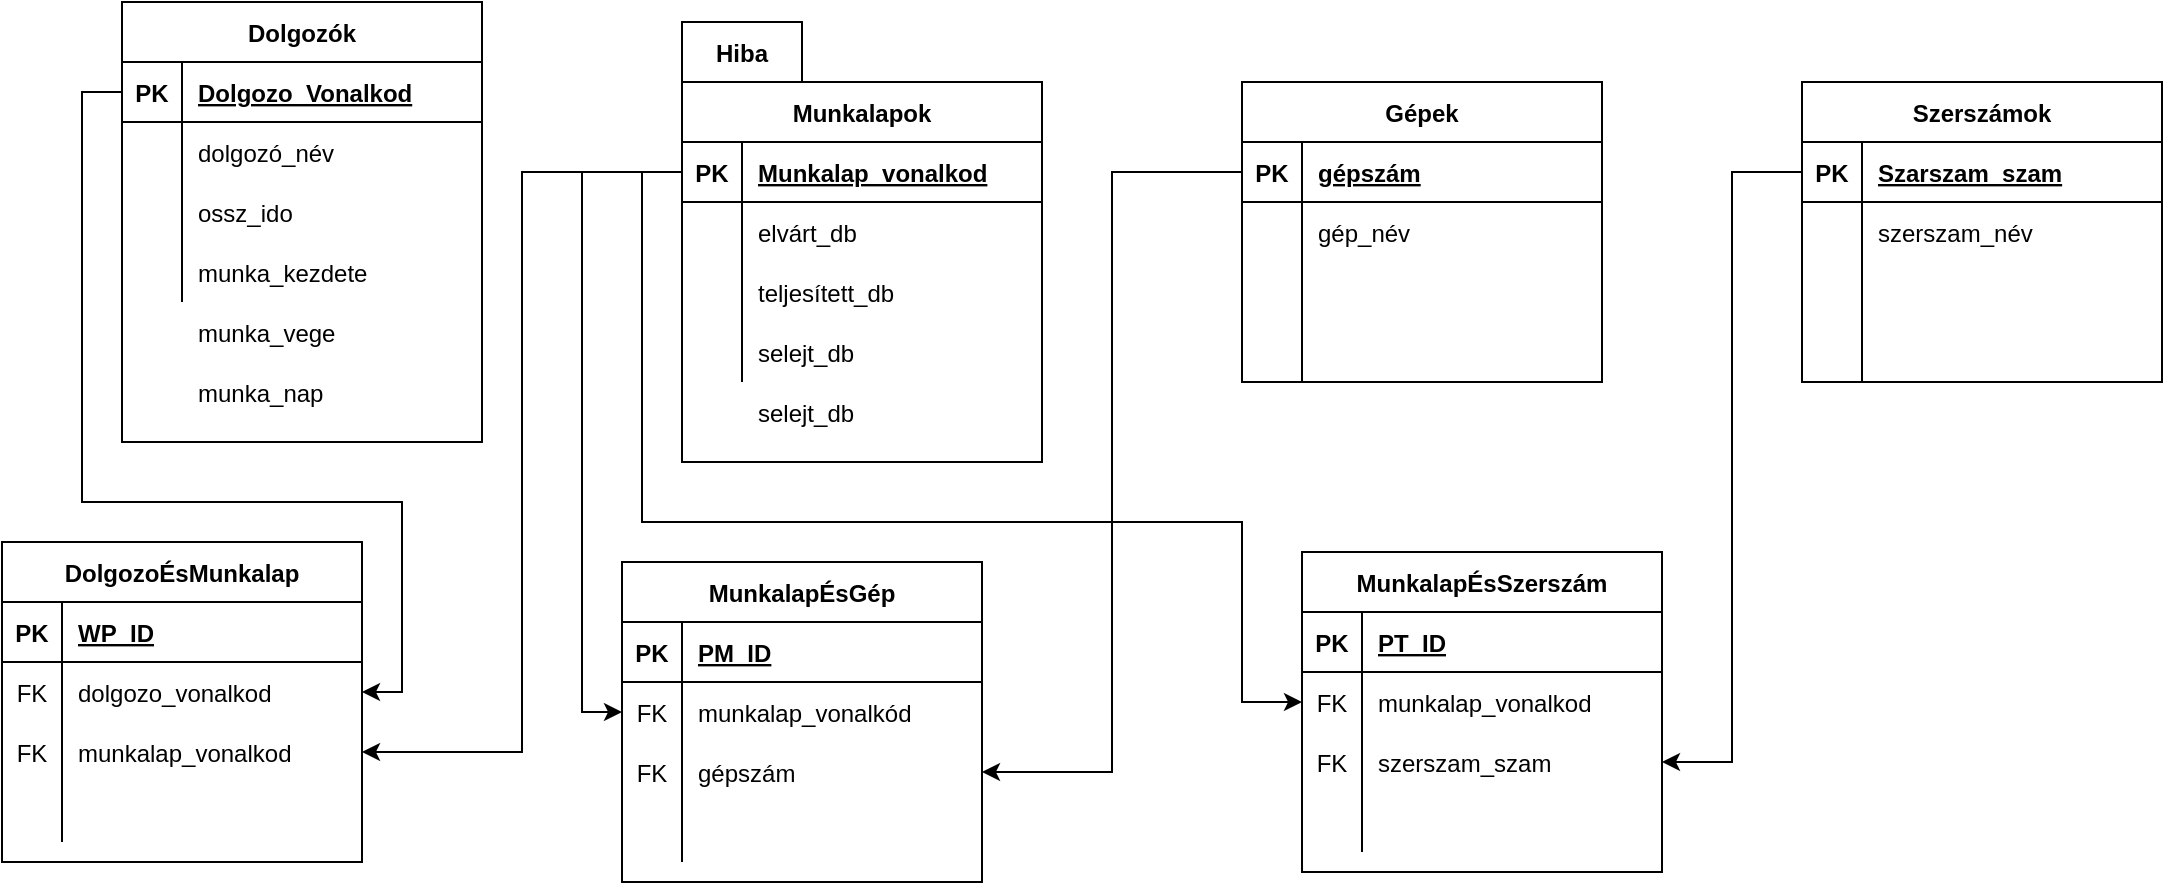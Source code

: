 <mxfile version="14.8.0" type="github">
  <diagram id="R2lEEEUBdFMjLlhIrx00" name="Page-1">
    <mxGraphModel dx="1060" dy="793" grid="1" gridSize="10" guides="1" tooltips="1" connect="1" arrows="1" fold="1" page="1" pageScale="1" pageWidth="1654" pageHeight="1169" math="0" shadow="0" extFonts="Permanent Marker^https://fonts.googleapis.com/css?family=Permanent+Marker">
      <root>
        <mxCell id="0" />
        <mxCell id="1" parent="0" />
        <mxCell id="kCzwuYUngdRFMsLV1kaC-55" value="Hiba" style="shape=table;startSize=30;container=1;collapsible=1;childLayout=tableLayout;fixedRows=1;rowLines=0;fontStyle=1;align=center;resizeLast=1;overflow=visible;noLabel=0;" vertex="1" collapsed="1" parent="1">
          <mxGeometry x="360" y="30" width="60" height="30" as="geometry">
            <mxRectangle x="360" y="30" width="180" height="160" as="alternateBounds" />
          </mxGeometry>
        </mxCell>
        <mxCell id="kCzwuYUngdRFMsLV1kaC-56" value="" style="shape=partialRectangle;collapsible=0;dropTarget=0;pointerEvents=0;fillColor=none;top=0;left=0;bottom=1;right=0;points=[[0,0.5],[1,0.5]];portConstraint=eastwest;" vertex="1" parent="kCzwuYUngdRFMsLV1kaC-55">
          <mxGeometry y="30" width="180" height="30" as="geometry" />
        </mxCell>
        <mxCell id="kCzwuYUngdRFMsLV1kaC-57" value="PK" style="shape=partialRectangle;connectable=0;fillColor=none;top=0;left=0;bottom=0;right=0;fontStyle=1;overflow=hidden;" vertex="1" parent="kCzwuYUngdRFMsLV1kaC-56">
          <mxGeometry width="30" height="30" as="geometry" />
        </mxCell>
        <mxCell id="kCzwuYUngdRFMsLV1kaC-58" value="ID" style="shape=partialRectangle;connectable=0;fillColor=none;top=0;left=0;bottom=0;right=0;align=left;spacingLeft=6;fontStyle=5;overflow=hidden;" vertex="1" parent="kCzwuYUngdRFMsLV1kaC-56">
          <mxGeometry x="30" width="150" height="30" as="geometry" />
        </mxCell>
        <mxCell id="kCzwuYUngdRFMsLV1kaC-59" value="" style="shape=partialRectangle;collapsible=0;dropTarget=0;pointerEvents=0;fillColor=none;top=0;left=0;bottom=0;right=0;points=[[0,0.5],[1,0.5]];portConstraint=eastwest;" vertex="1" parent="kCzwuYUngdRFMsLV1kaC-55">
          <mxGeometry y="60" width="180" height="30" as="geometry" />
        </mxCell>
        <mxCell id="kCzwuYUngdRFMsLV1kaC-60" value="" style="shape=partialRectangle;connectable=0;fillColor=none;top=0;left=0;bottom=0;right=0;editable=1;overflow=hidden;" vertex="1" parent="kCzwuYUngdRFMsLV1kaC-59">
          <mxGeometry width="30" height="30" as="geometry" />
        </mxCell>
        <mxCell id="kCzwuYUngdRFMsLV1kaC-61" value="Megnevezés" style="shape=partialRectangle;connectable=0;fillColor=none;top=0;left=0;bottom=0;right=0;align=left;spacingLeft=6;overflow=hidden;" vertex="1" parent="kCzwuYUngdRFMsLV1kaC-59">
          <mxGeometry x="30" width="150" height="30" as="geometry" />
        </mxCell>
        <mxCell id="kCzwuYUngdRFMsLV1kaC-62" value="" style="shape=partialRectangle;collapsible=0;dropTarget=0;pointerEvents=0;fillColor=none;top=0;left=0;bottom=0;right=0;points=[[0,0.5],[1,0.5]];portConstraint=eastwest;" vertex="1" parent="kCzwuYUngdRFMsLV1kaC-55">
          <mxGeometry y="90" width="180" height="30" as="geometry" />
        </mxCell>
        <mxCell id="kCzwuYUngdRFMsLV1kaC-63" value="" style="shape=partialRectangle;connectable=0;fillColor=none;top=0;left=0;bottom=0;right=0;editable=1;overflow=hidden;" vertex="1" parent="kCzwuYUngdRFMsLV1kaC-62">
          <mxGeometry width="30" height="30" as="geometry" />
        </mxCell>
        <mxCell id="kCzwuYUngdRFMsLV1kaC-64" value="" style="shape=partialRectangle;connectable=0;fillColor=none;top=0;left=0;bottom=0;right=0;align=left;spacingLeft=6;overflow=hidden;" vertex="1" parent="kCzwuYUngdRFMsLV1kaC-62">
          <mxGeometry x="30" width="150" height="30" as="geometry" />
        </mxCell>
        <mxCell id="kCzwuYUngdRFMsLV1kaC-65" value="" style="shape=partialRectangle;collapsible=0;dropTarget=0;pointerEvents=0;fillColor=none;top=0;left=0;bottom=0;right=0;points=[[0,0.5],[1,0.5]];portConstraint=eastwest;" vertex="1" parent="kCzwuYUngdRFMsLV1kaC-55">
          <mxGeometry y="120" width="180" height="30" as="geometry" />
        </mxCell>
        <mxCell id="kCzwuYUngdRFMsLV1kaC-66" value="" style="shape=partialRectangle;connectable=0;fillColor=none;top=0;left=0;bottom=0;right=0;editable=1;overflow=hidden;" vertex="1" parent="kCzwuYUngdRFMsLV1kaC-65">
          <mxGeometry width="30" height="30" as="geometry" />
        </mxCell>
        <mxCell id="kCzwuYUngdRFMsLV1kaC-67" value="" style="shape=partialRectangle;connectable=0;fillColor=none;top=0;left=0;bottom=0;right=0;align=left;spacingLeft=6;overflow=hidden;" vertex="1" parent="kCzwuYUngdRFMsLV1kaC-65">
          <mxGeometry x="30" width="150" height="30" as="geometry" />
        </mxCell>
        <mxCell id="kCzwuYUngdRFMsLV1kaC-1" value="Dolgozók" style="shape=table;startSize=30;container=1;collapsible=1;childLayout=tableLayout;fixedRows=1;rowLines=0;fontStyle=1;align=center;resizeLast=1;" vertex="1" parent="1">
          <mxGeometry x="80" y="20" width="180" height="220" as="geometry" />
        </mxCell>
        <mxCell id="kCzwuYUngdRFMsLV1kaC-2" value="" style="shape=partialRectangle;collapsible=0;dropTarget=0;pointerEvents=0;fillColor=none;top=0;left=0;bottom=1;right=0;points=[[0,0.5],[1,0.5]];portConstraint=eastwest;" vertex="1" parent="kCzwuYUngdRFMsLV1kaC-1">
          <mxGeometry y="30" width="180" height="30" as="geometry" />
        </mxCell>
        <mxCell id="kCzwuYUngdRFMsLV1kaC-3" value="PK" style="shape=partialRectangle;connectable=0;fillColor=none;top=0;left=0;bottom=0;right=0;fontStyle=1;overflow=hidden;" vertex="1" parent="kCzwuYUngdRFMsLV1kaC-2">
          <mxGeometry width="30" height="30" as="geometry" />
        </mxCell>
        <mxCell id="kCzwuYUngdRFMsLV1kaC-4" value="Dolgozo_Vonalkod" style="shape=partialRectangle;connectable=0;fillColor=none;top=0;left=0;bottom=0;right=0;align=left;spacingLeft=6;fontStyle=5;overflow=hidden;" vertex="1" parent="kCzwuYUngdRFMsLV1kaC-2">
          <mxGeometry x="30" width="150" height="30" as="geometry" />
        </mxCell>
        <mxCell id="kCzwuYUngdRFMsLV1kaC-5" value="" style="shape=partialRectangle;collapsible=0;dropTarget=0;pointerEvents=0;fillColor=none;top=0;left=0;bottom=0;right=0;points=[[0,0.5],[1,0.5]];portConstraint=eastwest;" vertex="1" parent="kCzwuYUngdRFMsLV1kaC-1">
          <mxGeometry y="60" width="180" height="30" as="geometry" />
        </mxCell>
        <mxCell id="kCzwuYUngdRFMsLV1kaC-6" value="" style="shape=partialRectangle;connectable=0;fillColor=none;top=0;left=0;bottom=0;right=0;editable=1;overflow=hidden;" vertex="1" parent="kCzwuYUngdRFMsLV1kaC-5">
          <mxGeometry width="30" height="30" as="geometry" />
        </mxCell>
        <mxCell id="kCzwuYUngdRFMsLV1kaC-7" value="dolgozó_név" style="shape=partialRectangle;connectable=0;fillColor=none;top=0;left=0;bottom=0;right=0;align=left;spacingLeft=6;overflow=hidden;" vertex="1" parent="kCzwuYUngdRFMsLV1kaC-5">
          <mxGeometry x="30" width="150" height="30" as="geometry" />
        </mxCell>
        <mxCell id="kCzwuYUngdRFMsLV1kaC-8" value="" style="shape=partialRectangle;collapsible=0;dropTarget=0;pointerEvents=0;fillColor=none;top=0;left=0;bottom=0;right=0;points=[[0,0.5],[1,0.5]];portConstraint=eastwest;" vertex="1" parent="kCzwuYUngdRFMsLV1kaC-1">
          <mxGeometry y="90" width="180" height="30" as="geometry" />
        </mxCell>
        <mxCell id="kCzwuYUngdRFMsLV1kaC-9" value="" style="shape=partialRectangle;connectable=0;fillColor=none;top=0;left=0;bottom=0;right=0;editable=1;overflow=hidden;" vertex="1" parent="kCzwuYUngdRFMsLV1kaC-8">
          <mxGeometry width="30" height="30" as="geometry" />
        </mxCell>
        <mxCell id="kCzwuYUngdRFMsLV1kaC-10" value="ossz_ido" style="shape=partialRectangle;connectable=0;fillColor=none;top=0;left=0;bottom=0;right=0;align=left;spacingLeft=6;overflow=hidden;" vertex="1" parent="kCzwuYUngdRFMsLV1kaC-8">
          <mxGeometry x="30" width="150" height="30" as="geometry" />
        </mxCell>
        <mxCell id="kCzwuYUngdRFMsLV1kaC-11" value="" style="shape=partialRectangle;collapsible=0;dropTarget=0;pointerEvents=0;fillColor=none;top=0;left=0;bottom=0;right=0;points=[[0,0.5],[1,0.5]];portConstraint=eastwest;" vertex="1" parent="kCzwuYUngdRFMsLV1kaC-1">
          <mxGeometry y="120" width="180" height="30" as="geometry" />
        </mxCell>
        <mxCell id="kCzwuYUngdRFMsLV1kaC-12" value="" style="shape=partialRectangle;connectable=0;fillColor=none;top=0;left=0;bottom=0;right=0;editable=1;overflow=hidden;" vertex="1" parent="kCzwuYUngdRFMsLV1kaC-11">
          <mxGeometry width="30" height="30" as="geometry" />
        </mxCell>
        <mxCell id="kCzwuYUngdRFMsLV1kaC-13" value="munka_kezdete" style="shape=partialRectangle;connectable=0;fillColor=none;top=0;left=0;bottom=0;right=0;align=left;spacingLeft=6;overflow=hidden;" vertex="1" parent="kCzwuYUngdRFMsLV1kaC-11">
          <mxGeometry x="30" width="150" height="30" as="geometry" />
        </mxCell>
        <mxCell id="kCzwuYUngdRFMsLV1kaC-14" value="Munkalapok" style="shape=table;startSize=30;container=1;collapsible=1;childLayout=tableLayout;fixedRows=1;rowLines=0;fontStyle=1;align=center;resizeLast=1;" vertex="1" parent="1">
          <mxGeometry x="360" y="60" width="180" height="190" as="geometry" />
        </mxCell>
        <mxCell id="kCzwuYUngdRFMsLV1kaC-15" value="" style="shape=partialRectangle;collapsible=0;dropTarget=0;pointerEvents=0;fillColor=none;top=0;left=0;bottom=1;right=0;points=[[0,0.5],[1,0.5]];portConstraint=eastwest;" vertex="1" parent="kCzwuYUngdRFMsLV1kaC-14">
          <mxGeometry y="30" width="180" height="30" as="geometry" />
        </mxCell>
        <mxCell id="kCzwuYUngdRFMsLV1kaC-16" value="PK" style="shape=partialRectangle;connectable=0;fillColor=none;top=0;left=0;bottom=0;right=0;fontStyle=1;overflow=hidden;" vertex="1" parent="kCzwuYUngdRFMsLV1kaC-15">
          <mxGeometry width="30" height="30" as="geometry" />
        </mxCell>
        <mxCell id="kCzwuYUngdRFMsLV1kaC-17" value="Munkalap_vonalkod" style="shape=partialRectangle;connectable=0;fillColor=none;top=0;left=0;bottom=0;right=0;align=left;spacingLeft=6;fontStyle=5;overflow=hidden;" vertex="1" parent="kCzwuYUngdRFMsLV1kaC-15">
          <mxGeometry x="30" width="150" height="30" as="geometry" />
        </mxCell>
        <mxCell id="kCzwuYUngdRFMsLV1kaC-18" value="" style="shape=partialRectangle;collapsible=0;dropTarget=0;pointerEvents=0;fillColor=none;top=0;left=0;bottom=0;right=0;points=[[0,0.5],[1,0.5]];portConstraint=eastwest;" vertex="1" parent="kCzwuYUngdRFMsLV1kaC-14">
          <mxGeometry y="60" width="180" height="30" as="geometry" />
        </mxCell>
        <mxCell id="kCzwuYUngdRFMsLV1kaC-19" value="" style="shape=partialRectangle;connectable=0;fillColor=none;top=0;left=0;bottom=0;right=0;editable=1;overflow=hidden;" vertex="1" parent="kCzwuYUngdRFMsLV1kaC-18">
          <mxGeometry width="30" height="30" as="geometry" />
        </mxCell>
        <mxCell id="kCzwuYUngdRFMsLV1kaC-20" value="elvárt_db" style="shape=partialRectangle;connectable=0;fillColor=none;top=0;left=0;bottom=0;right=0;align=left;spacingLeft=6;overflow=hidden;" vertex="1" parent="kCzwuYUngdRFMsLV1kaC-18">
          <mxGeometry x="30" width="150" height="30" as="geometry" />
        </mxCell>
        <mxCell id="kCzwuYUngdRFMsLV1kaC-21" value="" style="shape=partialRectangle;collapsible=0;dropTarget=0;pointerEvents=0;fillColor=none;top=0;left=0;bottom=0;right=0;points=[[0,0.5],[1,0.5]];portConstraint=eastwest;" vertex="1" parent="kCzwuYUngdRFMsLV1kaC-14">
          <mxGeometry y="90" width="180" height="30" as="geometry" />
        </mxCell>
        <mxCell id="kCzwuYUngdRFMsLV1kaC-22" value="" style="shape=partialRectangle;connectable=0;fillColor=none;top=0;left=0;bottom=0;right=0;editable=1;overflow=hidden;" vertex="1" parent="kCzwuYUngdRFMsLV1kaC-21">
          <mxGeometry width="30" height="30" as="geometry" />
        </mxCell>
        <mxCell id="kCzwuYUngdRFMsLV1kaC-23" value="teljesített_db" style="shape=partialRectangle;connectable=0;fillColor=none;top=0;left=0;bottom=0;right=0;align=left;spacingLeft=6;overflow=hidden;" vertex="1" parent="kCzwuYUngdRFMsLV1kaC-21">
          <mxGeometry x="30" width="150" height="30" as="geometry" />
        </mxCell>
        <mxCell id="kCzwuYUngdRFMsLV1kaC-24" value="" style="shape=partialRectangle;collapsible=0;dropTarget=0;pointerEvents=0;fillColor=none;top=0;left=0;bottom=0;right=0;points=[[0,0.5],[1,0.5]];portConstraint=eastwest;" vertex="1" parent="kCzwuYUngdRFMsLV1kaC-14">
          <mxGeometry y="120" width="180" height="30" as="geometry" />
        </mxCell>
        <mxCell id="kCzwuYUngdRFMsLV1kaC-25" value="" style="shape=partialRectangle;connectable=0;fillColor=none;top=0;left=0;bottom=0;right=0;editable=1;overflow=hidden;" vertex="1" parent="kCzwuYUngdRFMsLV1kaC-24">
          <mxGeometry width="30" height="30" as="geometry" />
        </mxCell>
        <mxCell id="kCzwuYUngdRFMsLV1kaC-26" value="selejt_db" style="shape=partialRectangle;connectable=0;fillColor=none;top=0;left=0;bottom=0;right=0;align=left;spacingLeft=6;overflow=hidden;" vertex="1" parent="kCzwuYUngdRFMsLV1kaC-24">
          <mxGeometry x="30" width="150" height="30" as="geometry" />
        </mxCell>
        <mxCell id="kCzwuYUngdRFMsLV1kaC-27" value="Szerszámok" style="shape=table;startSize=30;container=1;collapsible=1;childLayout=tableLayout;fixedRows=1;rowLines=0;fontStyle=1;align=center;resizeLast=1;" vertex="1" parent="1">
          <mxGeometry x="920" y="60" width="180" height="150" as="geometry" />
        </mxCell>
        <mxCell id="kCzwuYUngdRFMsLV1kaC-28" value="" style="shape=partialRectangle;collapsible=0;dropTarget=0;pointerEvents=0;fillColor=none;top=0;left=0;bottom=1;right=0;points=[[0,0.5],[1,0.5]];portConstraint=eastwest;" vertex="1" parent="kCzwuYUngdRFMsLV1kaC-27">
          <mxGeometry y="30" width="180" height="30" as="geometry" />
        </mxCell>
        <mxCell id="kCzwuYUngdRFMsLV1kaC-29" value="PK" style="shape=partialRectangle;connectable=0;fillColor=none;top=0;left=0;bottom=0;right=0;fontStyle=1;overflow=hidden;" vertex="1" parent="kCzwuYUngdRFMsLV1kaC-28">
          <mxGeometry width="30" height="30" as="geometry" />
        </mxCell>
        <mxCell id="kCzwuYUngdRFMsLV1kaC-30" value="Szarszam_szam" style="shape=partialRectangle;connectable=0;fillColor=none;top=0;left=0;bottom=0;right=0;align=left;spacingLeft=6;fontStyle=5;overflow=hidden;" vertex="1" parent="kCzwuYUngdRFMsLV1kaC-28">
          <mxGeometry x="30" width="150" height="30" as="geometry" />
        </mxCell>
        <mxCell id="kCzwuYUngdRFMsLV1kaC-31" value="" style="shape=partialRectangle;collapsible=0;dropTarget=0;pointerEvents=0;fillColor=none;top=0;left=0;bottom=0;right=0;points=[[0,0.5],[1,0.5]];portConstraint=eastwest;" vertex="1" parent="kCzwuYUngdRFMsLV1kaC-27">
          <mxGeometry y="60" width="180" height="30" as="geometry" />
        </mxCell>
        <mxCell id="kCzwuYUngdRFMsLV1kaC-32" value="" style="shape=partialRectangle;connectable=0;fillColor=none;top=0;left=0;bottom=0;right=0;editable=1;overflow=hidden;" vertex="1" parent="kCzwuYUngdRFMsLV1kaC-31">
          <mxGeometry width="30" height="30" as="geometry" />
        </mxCell>
        <mxCell id="kCzwuYUngdRFMsLV1kaC-33" value="szerszam_név" style="shape=partialRectangle;connectable=0;fillColor=none;top=0;left=0;bottom=0;right=0;align=left;spacingLeft=6;overflow=hidden;" vertex="1" parent="kCzwuYUngdRFMsLV1kaC-31">
          <mxGeometry x="30" width="150" height="30" as="geometry" />
        </mxCell>
        <mxCell id="kCzwuYUngdRFMsLV1kaC-34" value="" style="shape=partialRectangle;collapsible=0;dropTarget=0;pointerEvents=0;fillColor=none;top=0;left=0;bottom=0;right=0;points=[[0,0.5],[1,0.5]];portConstraint=eastwest;" vertex="1" parent="kCzwuYUngdRFMsLV1kaC-27">
          <mxGeometry y="90" width="180" height="30" as="geometry" />
        </mxCell>
        <mxCell id="kCzwuYUngdRFMsLV1kaC-35" value="" style="shape=partialRectangle;connectable=0;fillColor=none;top=0;left=0;bottom=0;right=0;editable=1;overflow=hidden;" vertex="1" parent="kCzwuYUngdRFMsLV1kaC-34">
          <mxGeometry width="30" height="30" as="geometry" />
        </mxCell>
        <mxCell id="kCzwuYUngdRFMsLV1kaC-36" value="" style="shape=partialRectangle;connectable=0;fillColor=none;top=0;left=0;bottom=0;right=0;align=left;spacingLeft=6;overflow=hidden;" vertex="1" parent="kCzwuYUngdRFMsLV1kaC-34">
          <mxGeometry x="30" width="150" height="30" as="geometry" />
        </mxCell>
        <mxCell id="kCzwuYUngdRFMsLV1kaC-37" value="" style="shape=partialRectangle;collapsible=0;dropTarget=0;pointerEvents=0;fillColor=none;top=0;left=0;bottom=0;right=0;points=[[0,0.5],[1,0.5]];portConstraint=eastwest;" vertex="1" parent="kCzwuYUngdRFMsLV1kaC-27">
          <mxGeometry y="120" width="180" height="30" as="geometry" />
        </mxCell>
        <mxCell id="kCzwuYUngdRFMsLV1kaC-38" value="" style="shape=partialRectangle;connectable=0;fillColor=none;top=0;left=0;bottom=0;right=0;editable=1;overflow=hidden;" vertex="1" parent="kCzwuYUngdRFMsLV1kaC-37">
          <mxGeometry width="30" height="30" as="geometry" />
        </mxCell>
        <mxCell id="kCzwuYUngdRFMsLV1kaC-39" value="" style="shape=partialRectangle;connectable=0;fillColor=none;top=0;left=0;bottom=0;right=0;align=left;spacingLeft=6;overflow=hidden;" vertex="1" parent="kCzwuYUngdRFMsLV1kaC-37">
          <mxGeometry x="30" width="150" height="30" as="geometry" />
        </mxCell>
        <mxCell id="kCzwuYUngdRFMsLV1kaC-40" value="selejt_db" style="shape=partialRectangle;connectable=0;fillColor=none;top=0;left=0;bottom=0;right=0;align=left;spacingLeft=6;overflow=hidden;" vertex="1" parent="1">
          <mxGeometry x="390" y="210" width="150" height="30" as="geometry" />
        </mxCell>
        <mxCell id="kCzwuYUngdRFMsLV1kaC-41" value="" style="shape=partialRectangle;connectable=0;fillColor=none;top=0;left=0;bottom=0;right=0;editable=1;overflow=hidden;" vertex="1" parent="1">
          <mxGeometry x="360" y="210" width="30" height="30" as="geometry" />
        </mxCell>
        <mxCell id="kCzwuYUngdRFMsLV1kaC-42" value="Gépek" style="shape=table;startSize=30;container=1;collapsible=1;childLayout=tableLayout;fixedRows=1;rowLines=0;fontStyle=1;align=center;resizeLast=1;" vertex="1" parent="1">
          <mxGeometry x="640" y="60" width="180" height="150" as="geometry" />
        </mxCell>
        <mxCell id="kCzwuYUngdRFMsLV1kaC-43" value="" style="shape=partialRectangle;collapsible=0;dropTarget=0;pointerEvents=0;fillColor=none;top=0;left=0;bottom=1;right=0;points=[[0,0.5],[1,0.5]];portConstraint=eastwest;" vertex="1" parent="kCzwuYUngdRFMsLV1kaC-42">
          <mxGeometry y="30" width="180" height="30" as="geometry" />
        </mxCell>
        <mxCell id="kCzwuYUngdRFMsLV1kaC-44" value="PK" style="shape=partialRectangle;connectable=0;fillColor=none;top=0;left=0;bottom=0;right=0;fontStyle=1;overflow=hidden;" vertex="1" parent="kCzwuYUngdRFMsLV1kaC-43">
          <mxGeometry width="30" height="30" as="geometry" />
        </mxCell>
        <mxCell id="kCzwuYUngdRFMsLV1kaC-45" value="gépszám" style="shape=partialRectangle;connectable=0;fillColor=none;top=0;left=0;bottom=0;right=0;align=left;spacingLeft=6;fontStyle=5;overflow=hidden;" vertex="1" parent="kCzwuYUngdRFMsLV1kaC-43">
          <mxGeometry x="30" width="150" height="30" as="geometry" />
        </mxCell>
        <mxCell id="kCzwuYUngdRFMsLV1kaC-46" value="" style="shape=partialRectangle;collapsible=0;dropTarget=0;pointerEvents=0;fillColor=none;top=0;left=0;bottom=0;right=0;points=[[0,0.5],[1,0.5]];portConstraint=eastwest;" vertex="1" parent="kCzwuYUngdRFMsLV1kaC-42">
          <mxGeometry y="60" width="180" height="30" as="geometry" />
        </mxCell>
        <mxCell id="kCzwuYUngdRFMsLV1kaC-47" value="" style="shape=partialRectangle;connectable=0;fillColor=none;top=0;left=0;bottom=0;right=0;editable=1;overflow=hidden;" vertex="1" parent="kCzwuYUngdRFMsLV1kaC-46">
          <mxGeometry width="30" height="30" as="geometry" />
        </mxCell>
        <mxCell id="kCzwuYUngdRFMsLV1kaC-48" value="gép_név" style="shape=partialRectangle;connectable=0;fillColor=none;top=0;left=0;bottom=0;right=0;align=left;spacingLeft=6;overflow=hidden;" vertex="1" parent="kCzwuYUngdRFMsLV1kaC-46">
          <mxGeometry x="30" width="150" height="30" as="geometry" />
        </mxCell>
        <mxCell id="kCzwuYUngdRFMsLV1kaC-49" value="" style="shape=partialRectangle;collapsible=0;dropTarget=0;pointerEvents=0;fillColor=none;top=0;left=0;bottom=0;right=0;points=[[0,0.5],[1,0.5]];portConstraint=eastwest;" vertex="1" parent="kCzwuYUngdRFMsLV1kaC-42">
          <mxGeometry y="90" width="180" height="30" as="geometry" />
        </mxCell>
        <mxCell id="kCzwuYUngdRFMsLV1kaC-50" value="" style="shape=partialRectangle;connectable=0;fillColor=none;top=0;left=0;bottom=0;right=0;editable=1;overflow=hidden;" vertex="1" parent="kCzwuYUngdRFMsLV1kaC-49">
          <mxGeometry width="30" height="30" as="geometry" />
        </mxCell>
        <mxCell id="kCzwuYUngdRFMsLV1kaC-51" value="" style="shape=partialRectangle;connectable=0;fillColor=none;top=0;left=0;bottom=0;right=0;align=left;spacingLeft=6;overflow=hidden;" vertex="1" parent="kCzwuYUngdRFMsLV1kaC-49">
          <mxGeometry x="30" width="150" height="30" as="geometry" />
        </mxCell>
        <mxCell id="kCzwuYUngdRFMsLV1kaC-52" value="" style="shape=partialRectangle;collapsible=0;dropTarget=0;pointerEvents=0;fillColor=none;top=0;left=0;bottom=0;right=0;points=[[0,0.5],[1,0.5]];portConstraint=eastwest;" vertex="1" parent="kCzwuYUngdRFMsLV1kaC-42">
          <mxGeometry y="120" width="180" height="30" as="geometry" />
        </mxCell>
        <mxCell id="kCzwuYUngdRFMsLV1kaC-53" value="" style="shape=partialRectangle;connectable=0;fillColor=none;top=0;left=0;bottom=0;right=0;editable=1;overflow=hidden;" vertex="1" parent="kCzwuYUngdRFMsLV1kaC-52">
          <mxGeometry width="30" height="30" as="geometry" />
        </mxCell>
        <mxCell id="kCzwuYUngdRFMsLV1kaC-54" value="" style="shape=partialRectangle;connectable=0;fillColor=none;top=0;left=0;bottom=0;right=0;align=left;spacingLeft=6;overflow=hidden;" vertex="1" parent="kCzwuYUngdRFMsLV1kaC-52">
          <mxGeometry x="30" width="150" height="30" as="geometry" />
        </mxCell>
        <mxCell id="kCzwuYUngdRFMsLV1kaC-68" value="DolgozoÉsMunkalap" style="shape=table;startSize=30;container=1;collapsible=1;childLayout=tableLayout;fixedRows=1;rowLines=0;fontStyle=1;align=center;resizeLast=1;" vertex="1" parent="1">
          <mxGeometry x="20" y="290" width="180" height="160" as="geometry" />
        </mxCell>
        <mxCell id="kCzwuYUngdRFMsLV1kaC-69" value="" style="shape=partialRectangle;collapsible=0;dropTarget=0;pointerEvents=0;fillColor=none;top=0;left=0;bottom=1;right=0;points=[[0,0.5],[1,0.5]];portConstraint=eastwest;" vertex="1" parent="kCzwuYUngdRFMsLV1kaC-68">
          <mxGeometry y="30" width="180" height="30" as="geometry" />
        </mxCell>
        <mxCell id="kCzwuYUngdRFMsLV1kaC-70" value="PK" style="shape=partialRectangle;connectable=0;fillColor=none;top=0;left=0;bottom=0;right=0;fontStyle=1;overflow=hidden;" vertex="1" parent="kCzwuYUngdRFMsLV1kaC-69">
          <mxGeometry width="30" height="30" as="geometry" />
        </mxCell>
        <mxCell id="kCzwuYUngdRFMsLV1kaC-71" value="WP_ID" style="shape=partialRectangle;connectable=0;fillColor=none;top=0;left=0;bottom=0;right=0;align=left;spacingLeft=6;fontStyle=5;overflow=hidden;" vertex="1" parent="kCzwuYUngdRFMsLV1kaC-69">
          <mxGeometry x="30" width="150" height="30" as="geometry" />
        </mxCell>
        <mxCell id="kCzwuYUngdRFMsLV1kaC-72" value="" style="shape=partialRectangle;collapsible=0;dropTarget=0;pointerEvents=0;fillColor=none;top=0;left=0;bottom=0;right=0;points=[[0,0.5],[1,0.5]];portConstraint=eastwest;" vertex="1" parent="kCzwuYUngdRFMsLV1kaC-68">
          <mxGeometry y="60" width="180" height="30" as="geometry" />
        </mxCell>
        <mxCell id="kCzwuYUngdRFMsLV1kaC-73" value="FK" style="shape=partialRectangle;connectable=0;fillColor=none;top=0;left=0;bottom=0;right=0;editable=1;overflow=hidden;" vertex="1" parent="kCzwuYUngdRFMsLV1kaC-72">
          <mxGeometry width="30" height="30" as="geometry" />
        </mxCell>
        <mxCell id="kCzwuYUngdRFMsLV1kaC-74" value="dolgozo_vonalkod" style="shape=partialRectangle;connectable=0;fillColor=none;top=0;left=0;bottom=0;right=0;align=left;spacingLeft=6;overflow=hidden;" vertex="1" parent="kCzwuYUngdRFMsLV1kaC-72">
          <mxGeometry x="30" width="150" height="30" as="geometry" />
        </mxCell>
        <mxCell id="kCzwuYUngdRFMsLV1kaC-75" value="" style="shape=partialRectangle;collapsible=0;dropTarget=0;pointerEvents=0;fillColor=none;top=0;left=0;bottom=0;right=0;points=[[0,0.5],[1,0.5]];portConstraint=eastwest;" vertex="1" parent="kCzwuYUngdRFMsLV1kaC-68">
          <mxGeometry y="90" width="180" height="30" as="geometry" />
        </mxCell>
        <mxCell id="kCzwuYUngdRFMsLV1kaC-76" value="FK" style="shape=partialRectangle;connectable=0;fillColor=none;top=0;left=0;bottom=0;right=0;editable=1;overflow=hidden;" vertex="1" parent="kCzwuYUngdRFMsLV1kaC-75">
          <mxGeometry width="30" height="30" as="geometry" />
        </mxCell>
        <mxCell id="kCzwuYUngdRFMsLV1kaC-77" value="munkalap_vonalkod" style="shape=partialRectangle;connectable=0;fillColor=none;top=0;left=0;bottom=0;right=0;align=left;spacingLeft=6;overflow=hidden;" vertex="1" parent="kCzwuYUngdRFMsLV1kaC-75">
          <mxGeometry x="30" width="150" height="30" as="geometry" />
        </mxCell>
        <mxCell id="kCzwuYUngdRFMsLV1kaC-78" value="" style="shape=partialRectangle;collapsible=0;dropTarget=0;pointerEvents=0;fillColor=none;top=0;left=0;bottom=0;right=0;points=[[0,0.5],[1,0.5]];portConstraint=eastwest;" vertex="1" parent="kCzwuYUngdRFMsLV1kaC-68">
          <mxGeometry y="120" width="180" height="30" as="geometry" />
        </mxCell>
        <mxCell id="kCzwuYUngdRFMsLV1kaC-79" value="" style="shape=partialRectangle;connectable=0;fillColor=none;top=0;left=0;bottom=0;right=0;editable=1;overflow=hidden;" vertex="1" parent="kCzwuYUngdRFMsLV1kaC-78">
          <mxGeometry width="30" height="30" as="geometry" />
        </mxCell>
        <mxCell id="kCzwuYUngdRFMsLV1kaC-80" value="" style="shape=partialRectangle;connectable=0;fillColor=none;top=0;left=0;bottom=0;right=0;align=left;spacingLeft=6;overflow=hidden;" vertex="1" parent="kCzwuYUngdRFMsLV1kaC-78">
          <mxGeometry x="30" width="150" height="30" as="geometry" />
        </mxCell>
        <mxCell id="kCzwuYUngdRFMsLV1kaC-81" style="edgeStyle=orthogonalEdgeStyle;rounded=0;orthogonalLoop=1;jettySize=auto;html=1;exitX=0;exitY=0.5;exitDx=0;exitDy=0;" edge="1" parent="1" source="kCzwuYUngdRFMsLV1kaC-2" target="kCzwuYUngdRFMsLV1kaC-72">
          <mxGeometry relative="1" as="geometry">
            <Array as="points">
              <mxPoint x="60" y="65" />
              <mxPoint x="60" y="270" />
              <mxPoint x="220" y="270" />
              <mxPoint x="220" y="365" />
            </Array>
          </mxGeometry>
        </mxCell>
        <mxCell id="kCzwuYUngdRFMsLV1kaC-82" style="edgeStyle=orthogonalEdgeStyle;rounded=0;orthogonalLoop=1;jettySize=auto;html=1;exitX=0;exitY=0.5;exitDx=0;exitDy=0;" edge="1" parent="1" source="kCzwuYUngdRFMsLV1kaC-15" target="kCzwuYUngdRFMsLV1kaC-75">
          <mxGeometry relative="1" as="geometry" />
        </mxCell>
        <mxCell id="kCzwuYUngdRFMsLV1kaC-83" value="MunkalapÉsGép" style="shape=table;startSize=30;container=1;collapsible=1;childLayout=tableLayout;fixedRows=1;rowLines=0;fontStyle=1;align=center;resizeLast=1;" vertex="1" parent="1">
          <mxGeometry x="330" y="300" width="180" height="160" as="geometry" />
        </mxCell>
        <mxCell id="kCzwuYUngdRFMsLV1kaC-84" value="" style="shape=partialRectangle;collapsible=0;dropTarget=0;pointerEvents=0;fillColor=none;top=0;left=0;bottom=1;right=0;points=[[0,0.5],[1,0.5]];portConstraint=eastwest;" vertex="1" parent="kCzwuYUngdRFMsLV1kaC-83">
          <mxGeometry y="30" width="180" height="30" as="geometry" />
        </mxCell>
        <mxCell id="kCzwuYUngdRFMsLV1kaC-85" value="PK" style="shape=partialRectangle;connectable=0;fillColor=none;top=0;left=0;bottom=0;right=0;fontStyle=1;overflow=hidden;" vertex="1" parent="kCzwuYUngdRFMsLV1kaC-84">
          <mxGeometry width="30" height="30" as="geometry" />
        </mxCell>
        <mxCell id="kCzwuYUngdRFMsLV1kaC-86" value="PM_ID" style="shape=partialRectangle;connectable=0;fillColor=none;top=0;left=0;bottom=0;right=0;align=left;spacingLeft=6;fontStyle=5;overflow=hidden;" vertex="1" parent="kCzwuYUngdRFMsLV1kaC-84">
          <mxGeometry x="30" width="150" height="30" as="geometry" />
        </mxCell>
        <mxCell id="kCzwuYUngdRFMsLV1kaC-87" value="" style="shape=partialRectangle;collapsible=0;dropTarget=0;pointerEvents=0;fillColor=none;top=0;left=0;bottom=0;right=0;points=[[0,0.5],[1,0.5]];portConstraint=eastwest;" vertex="1" parent="kCzwuYUngdRFMsLV1kaC-83">
          <mxGeometry y="60" width="180" height="30" as="geometry" />
        </mxCell>
        <mxCell id="kCzwuYUngdRFMsLV1kaC-88" value="FK" style="shape=partialRectangle;connectable=0;fillColor=none;top=0;left=0;bottom=0;right=0;editable=1;overflow=hidden;" vertex="1" parent="kCzwuYUngdRFMsLV1kaC-87">
          <mxGeometry width="30" height="30" as="geometry" />
        </mxCell>
        <mxCell id="kCzwuYUngdRFMsLV1kaC-89" value="munkalap_vonalkód" style="shape=partialRectangle;connectable=0;fillColor=none;top=0;left=0;bottom=0;right=0;align=left;spacingLeft=6;overflow=hidden;" vertex="1" parent="kCzwuYUngdRFMsLV1kaC-87">
          <mxGeometry x="30" width="150" height="30" as="geometry" />
        </mxCell>
        <mxCell id="kCzwuYUngdRFMsLV1kaC-90" value="" style="shape=partialRectangle;collapsible=0;dropTarget=0;pointerEvents=0;fillColor=none;top=0;left=0;bottom=0;right=0;points=[[0,0.5],[1,0.5]];portConstraint=eastwest;" vertex="1" parent="kCzwuYUngdRFMsLV1kaC-83">
          <mxGeometry y="90" width="180" height="30" as="geometry" />
        </mxCell>
        <mxCell id="kCzwuYUngdRFMsLV1kaC-91" value="FK" style="shape=partialRectangle;connectable=0;fillColor=none;top=0;left=0;bottom=0;right=0;editable=1;overflow=hidden;" vertex="1" parent="kCzwuYUngdRFMsLV1kaC-90">
          <mxGeometry width="30" height="30" as="geometry" />
        </mxCell>
        <mxCell id="kCzwuYUngdRFMsLV1kaC-92" value="gépszám" style="shape=partialRectangle;connectable=0;fillColor=none;top=0;left=0;bottom=0;right=0;align=left;spacingLeft=6;overflow=hidden;" vertex="1" parent="kCzwuYUngdRFMsLV1kaC-90">
          <mxGeometry x="30" width="150" height="30" as="geometry" />
        </mxCell>
        <mxCell id="kCzwuYUngdRFMsLV1kaC-93" value="" style="shape=partialRectangle;collapsible=0;dropTarget=0;pointerEvents=0;fillColor=none;top=0;left=0;bottom=0;right=0;points=[[0,0.5],[1,0.5]];portConstraint=eastwest;" vertex="1" parent="kCzwuYUngdRFMsLV1kaC-83">
          <mxGeometry y="120" width="180" height="30" as="geometry" />
        </mxCell>
        <mxCell id="kCzwuYUngdRFMsLV1kaC-94" value="" style="shape=partialRectangle;connectable=0;fillColor=none;top=0;left=0;bottom=0;right=0;editable=1;overflow=hidden;" vertex="1" parent="kCzwuYUngdRFMsLV1kaC-93">
          <mxGeometry width="30" height="30" as="geometry" />
        </mxCell>
        <mxCell id="kCzwuYUngdRFMsLV1kaC-95" value="" style="shape=partialRectangle;connectable=0;fillColor=none;top=0;left=0;bottom=0;right=0;align=left;spacingLeft=6;overflow=hidden;" vertex="1" parent="kCzwuYUngdRFMsLV1kaC-93">
          <mxGeometry x="30" width="150" height="30" as="geometry" />
        </mxCell>
        <mxCell id="kCzwuYUngdRFMsLV1kaC-96" style="edgeStyle=orthogonalEdgeStyle;rounded=0;orthogonalLoop=1;jettySize=auto;html=1;exitX=0;exitY=0.5;exitDx=0;exitDy=0;entryX=0;entryY=0.5;entryDx=0;entryDy=0;" edge="1" parent="1" source="kCzwuYUngdRFMsLV1kaC-15" target="kCzwuYUngdRFMsLV1kaC-87">
          <mxGeometry relative="1" as="geometry" />
        </mxCell>
        <mxCell id="kCzwuYUngdRFMsLV1kaC-99" style="edgeStyle=orthogonalEdgeStyle;rounded=0;orthogonalLoop=1;jettySize=auto;html=1;exitX=0;exitY=0.5;exitDx=0;exitDy=0;entryX=1;entryY=0.5;entryDx=0;entryDy=0;" edge="1" parent="1" source="kCzwuYUngdRFMsLV1kaC-43" target="kCzwuYUngdRFMsLV1kaC-90">
          <mxGeometry relative="1" as="geometry" />
        </mxCell>
        <mxCell id="kCzwuYUngdRFMsLV1kaC-100" value="MunkalapÉsSzerszám" style="shape=table;startSize=30;container=1;collapsible=1;childLayout=tableLayout;fixedRows=1;rowLines=0;fontStyle=1;align=center;resizeLast=1;" vertex="1" parent="1">
          <mxGeometry x="670" y="295" width="180" height="160" as="geometry" />
        </mxCell>
        <mxCell id="kCzwuYUngdRFMsLV1kaC-101" value="" style="shape=partialRectangle;collapsible=0;dropTarget=0;pointerEvents=0;fillColor=none;top=0;left=0;bottom=1;right=0;points=[[0,0.5],[1,0.5]];portConstraint=eastwest;" vertex="1" parent="kCzwuYUngdRFMsLV1kaC-100">
          <mxGeometry y="30" width="180" height="30" as="geometry" />
        </mxCell>
        <mxCell id="kCzwuYUngdRFMsLV1kaC-102" value="PK" style="shape=partialRectangle;connectable=0;fillColor=none;top=0;left=0;bottom=0;right=0;fontStyle=1;overflow=hidden;" vertex="1" parent="kCzwuYUngdRFMsLV1kaC-101">
          <mxGeometry width="30" height="30" as="geometry" />
        </mxCell>
        <mxCell id="kCzwuYUngdRFMsLV1kaC-103" value="PT_ID" style="shape=partialRectangle;connectable=0;fillColor=none;top=0;left=0;bottom=0;right=0;align=left;spacingLeft=6;fontStyle=5;overflow=hidden;" vertex="1" parent="kCzwuYUngdRFMsLV1kaC-101">
          <mxGeometry x="30" width="150" height="30" as="geometry" />
        </mxCell>
        <mxCell id="kCzwuYUngdRFMsLV1kaC-104" value="" style="shape=partialRectangle;collapsible=0;dropTarget=0;pointerEvents=0;fillColor=none;top=0;left=0;bottom=0;right=0;points=[[0,0.5],[1,0.5]];portConstraint=eastwest;" vertex="1" parent="kCzwuYUngdRFMsLV1kaC-100">
          <mxGeometry y="60" width="180" height="30" as="geometry" />
        </mxCell>
        <mxCell id="kCzwuYUngdRFMsLV1kaC-105" value="FK" style="shape=partialRectangle;connectable=0;fillColor=none;top=0;left=0;bottom=0;right=0;editable=1;overflow=hidden;" vertex="1" parent="kCzwuYUngdRFMsLV1kaC-104">
          <mxGeometry width="30" height="30" as="geometry" />
        </mxCell>
        <mxCell id="kCzwuYUngdRFMsLV1kaC-106" value="munkalap_vonalkod" style="shape=partialRectangle;connectable=0;fillColor=none;top=0;left=0;bottom=0;right=0;align=left;spacingLeft=6;overflow=hidden;" vertex="1" parent="kCzwuYUngdRFMsLV1kaC-104">
          <mxGeometry x="30" width="150" height="30" as="geometry" />
        </mxCell>
        <mxCell id="kCzwuYUngdRFMsLV1kaC-107" value="" style="shape=partialRectangle;collapsible=0;dropTarget=0;pointerEvents=0;fillColor=none;top=0;left=0;bottom=0;right=0;points=[[0,0.5],[1,0.5]];portConstraint=eastwest;" vertex="1" parent="kCzwuYUngdRFMsLV1kaC-100">
          <mxGeometry y="90" width="180" height="30" as="geometry" />
        </mxCell>
        <mxCell id="kCzwuYUngdRFMsLV1kaC-108" value="FK" style="shape=partialRectangle;connectable=0;fillColor=none;top=0;left=0;bottom=0;right=0;editable=1;overflow=hidden;" vertex="1" parent="kCzwuYUngdRFMsLV1kaC-107">
          <mxGeometry width="30" height="30" as="geometry" />
        </mxCell>
        <mxCell id="kCzwuYUngdRFMsLV1kaC-109" value="szerszam_szam" style="shape=partialRectangle;connectable=0;fillColor=none;top=0;left=0;bottom=0;right=0;align=left;spacingLeft=6;overflow=hidden;" vertex="1" parent="kCzwuYUngdRFMsLV1kaC-107">
          <mxGeometry x="30" width="150" height="30" as="geometry" />
        </mxCell>
        <mxCell id="kCzwuYUngdRFMsLV1kaC-110" value="" style="shape=partialRectangle;collapsible=0;dropTarget=0;pointerEvents=0;fillColor=none;top=0;left=0;bottom=0;right=0;points=[[0,0.5],[1,0.5]];portConstraint=eastwest;" vertex="1" parent="kCzwuYUngdRFMsLV1kaC-100">
          <mxGeometry y="120" width="180" height="30" as="geometry" />
        </mxCell>
        <mxCell id="kCzwuYUngdRFMsLV1kaC-111" value="" style="shape=partialRectangle;connectable=0;fillColor=none;top=0;left=0;bottom=0;right=0;editable=1;overflow=hidden;" vertex="1" parent="kCzwuYUngdRFMsLV1kaC-110">
          <mxGeometry width="30" height="30" as="geometry" />
        </mxCell>
        <mxCell id="kCzwuYUngdRFMsLV1kaC-112" value="" style="shape=partialRectangle;connectable=0;fillColor=none;top=0;left=0;bottom=0;right=0;align=left;spacingLeft=6;overflow=hidden;" vertex="1" parent="kCzwuYUngdRFMsLV1kaC-110">
          <mxGeometry x="30" width="150" height="30" as="geometry" />
        </mxCell>
        <mxCell id="kCzwuYUngdRFMsLV1kaC-113" style="edgeStyle=orthogonalEdgeStyle;rounded=0;orthogonalLoop=1;jettySize=auto;html=1;exitX=0;exitY=0.5;exitDx=0;exitDy=0;entryX=1;entryY=0.5;entryDx=0;entryDy=0;" edge="1" parent="1" source="kCzwuYUngdRFMsLV1kaC-28" target="kCzwuYUngdRFMsLV1kaC-107">
          <mxGeometry relative="1" as="geometry" />
        </mxCell>
        <mxCell id="kCzwuYUngdRFMsLV1kaC-114" style="edgeStyle=orthogonalEdgeStyle;rounded=0;orthogonalLoop=1;jettySize=auto;html=1;exitX=0;exitY=0.5;exitDx=0;exitDy=0;entryX=0;entryY=0.5;entryDx=0;entryDy=0;" edge="1" parent="1" source="kCzwuYUngdRFMsLV1kaC-15" target="kCzwuYUngdRFMsLV1kaC-104">
          <mxGeometry relative="1" as="geometry">
            <Array as="points">
              <mxPoint x="340" y="105" />
              <mxPoint x="340" y="280" />
              <mxPoint x="640" y="280" />
              <mxPoint x="640" y="370" />
            </Array>
          </mxGeometry>
        </mxCell>
        <mxCell id="kCzwuYUngdRFMsLV1kaC-128" value="" style="shape=partialRectangle;collapsible=0;dropTarget=0;pointerEvents=0;fillColor=none;top=0;left=0;bottom=0;right=0;points=[[0,0.5],[1,0.5]];portConstraint=eastwest;" vertex="1" parent="1">
          <mxGeometry x="80" y="170" width="180" height="30" as="geometry" />
        </mxCell>
        <mxCell id="kCzwuYUngdRFMsLV1kaC-129" value="" style="shape=partialRectangle;connectable=0;fillColor=none;top=0;left=0;bottom=0;right=0;editable=1;overflow=hidden;" vertex="1" parent="kCzwuYUngdRFMsLV1kaC-128">
          <mxGeometry width="30" height="30" as="geometry" />
        </mxCell>
        <mxCell id="kCzwuYUngdRFMsLV1kaC-130" value="munka_vege" style="shape=partialRectangle;connectable=0;fillColor=none;top=0;left=0;bottom=0;right=0;align=left;spacingLeft=6;overflow=hidden;" vertex="1" parent="kCzwuYUngdRFMsLV1kaC-128">
          <mxGeometry x="30" width="150" height="30" as="geometry" />
        </mxCell>
        <mxCell id="kCzwuYUngdRFMsLV1kaC-131" value="" style="shape=partialRectangle;collapsible=0;dropTarget=0;pointerEvents=0;fillColor=none;top=0;left=0;bottom=0;right=0;points=[[0,0.5],[1,0.5]];portConstraint=eastwest;" vertex="1" parent="1">
          <mxGeometry x="80" y="200" width="180" height="30" as="geometry" />
        </mxCell>
        <mxCell id="kCzwuYUngdRFMsLV1kaC-132" value="" style="shape=partialRectangle;connectable=0;fillColor=none;top=0;left=0;bottom=0;right=0;editable=1;overflow=hidden;" vertex="1" parent="kCzwuYUngdRFMsLV1kaC-131">
          <mxGeometry width="30" height="30" as="geometry" />
        </mxCell>
        <mxCell id="kCzwuYUngdRFMsLV1kaC-133" value="munka_nap" style="shape=partialRectangle;connectable=0;fillColor=none;top=0;left=0;bottom=0;right=0;align=left;spacingLeft=6;overflow=hidden;" vertex="1" parent="kCzwuYUngdRFMsLV1kaC-131">
          <mxGeometry x="30" width="150" height="30" as="geometry" />
        </mxCell>
      </root>
    </mxGraphModel>
  </diagram>
</mxfile>
